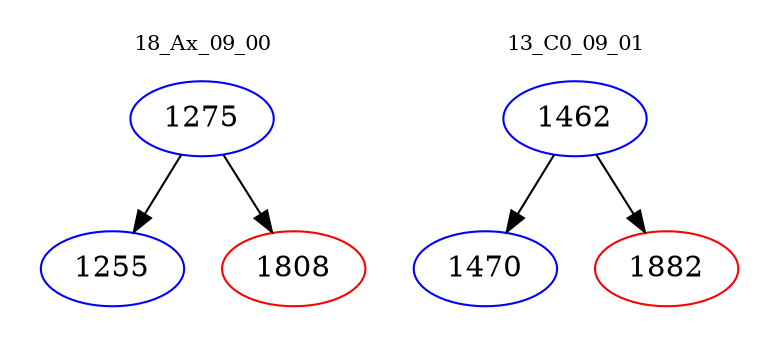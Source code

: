 digraph{
subgraph cluster_0 {
color = white
label = "18_Ax_09_00";
fontsize=10;
T0_1275 [label="1275", color="blue"]
T0_1275 -> T0_1255 [color="black"]
T0_1255 [label="1255", color="blue"]
T0_1275 -> T0_1808 [color="black"]
T0_1808 [label="1808", color="red"]
}
subgraph cluster_1 {
color = white
label = "13_C0_09_01";
fontsize=10;
T1_1462 [label="1462", color="blue"]
T1_1462 -> T1_1470 [color="black"]
T1_1470 [label="1470", color="blue"]
T1_1462 -> T1_1882 [color="black"]
T1_1882 [label="1882", color="red"]
}
}
